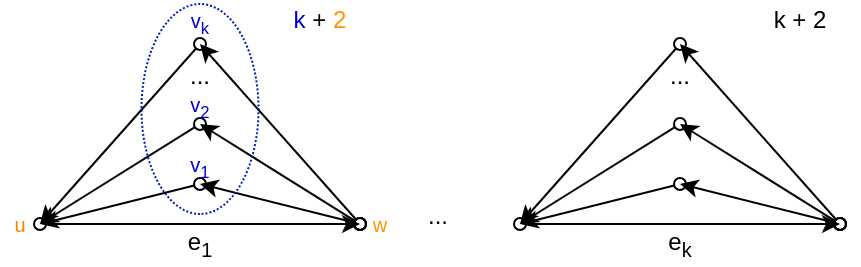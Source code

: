 <mxfile version="21.5.0" type="device">
  <diagram name="Seite-1" id="1lOM7LZerqZPnMOpxiHa">
    <mxGraphModel dx="569" dy="380" grid="1" gridSize="10" guides="1" tooltips="1" connect="1" arrows="1" fold="1" page="1" pageScale="1" pageWidth="827" pageHeight="1169" math="0" shadow="0">
      <root>
        <mxCell id="0" />
        <mxCell id="1" parent="0" />
        <mxCell id="12iBxm_VB4zqUITPJ39q-1" value="" style="endArrow=classic;html=1;rounded=0;endFill=1;startArrow=oval;startFill=0;" parent="1" edge="1">
          <mxGeometry width="50" height="50" relative="1" as="geometry">
            <mxPoint x="280" y="180" as="sourcePoint" />
            <mxPoint x="200" y="200" as="targetPoint" />
          </mxGeometry>
        </mxCell>
        <mxCell id="12iBxm_VB4zqUITPJ39q-2" value="" style="endArrow=classic;html=1;rounded=0;startArrow=oval;startFill=0;" parent="1" edge="1">
          <mxGeometry width="50" height="50" relative="1" as="geometry">
            <mxPoint x="360" y="200" as="sourcePoint" />
            <mxPoint x="280" y="180" as="targetPoint" />
          </mxGeometry>
        </mxCell>
        <mxCell id="12iBxm_VB4zqUITPJ39q-3" value="" style="endArrow=classic;html=1;rounded=0;startArrow=oval;startFill=0;strokeColor=default;snapToPoint=0;ignoreEdge=0;comic=0;enumerate=0;orthogonal=0;orthogonalLoop=0;flowAnimation=0;noJump=0;backgroundOutline=0;fixDash=0;anchorPointDirection=1;endFill=1;shadow=0;endSize=6;targetPerimeterSpacing=0;startSize=6;sourcePerimeterSpacing=0;" parent="1" edge="1">
          <mxGeometry width="50" height="50" relative="1" as="geometry">
            <mxPoint x="200" y="200" as="sourcePoint" />
            <mxPoint x="360" y="200" as="targetPoint" />
          </mxGeometry>
        </mxCell>
        <mxCell id="12iBxm_VB4zqUITPJ39q-5" value="e&lt;sub&gt;1&lt;/sub&gt;" style="text;strokeColor=none;align=center;fillColor=none;html=1;verticalAlign=middle;whiteSpace=wrap;rounded=0;" parent="1" vertex="1">
          <mxGeometry x="270" y="200" width="20" height="20" as="geometry" />
        </mxCell>
        <mxCell id="12iBxm_VB4zqUITPJ39q-9" value="" style="endArrow=classic;html=1;rounded=0;startArrow=oval;startFill=0;" parent="1" edge="1">
          <mxGeometry width="50" height="50" relative="1" as="geometry">
            <mxPoint x="360" y="200" as="sourcePoint" />
            <mxPoint x="280" y="150" as="targetPoint" />
          </mxGeometry>
        </mxCell>
        <mxCell id="12iBxm_VB4zqUITPJ39q-10" value="" style="endArrow=classic;html=1;rounded=0;endFill=1;startArrow=oval;startFill=0;" parent="1" edge="1">
          <mxGeometry width="50" height="50" relative="1" as="geometry">
            <mxPoint x="280" y="150" as="sourcePoint" />
            <mxPoint x="200" y="200" as="targetPoint" />
          </mxGeometry>
        </mxCell>
        <mxCell id="12iBxm_VB4zqUITPJ39q-11" value="" style="endArrow=classic;html=1;rounded=0;startArrow=oval;startFill=0;" parent="1" edge="1">
          <mxGeometry width="50" height="50" relative="1" as="geometry">
            <mxPoint x="360" y="200" as="sourcePoint" />
            <mxPoint x="280" y="110" as="targetPoint" />
          </mxGeometry>
        </mxCell>
        <mxCell id="12iBxm_VB4zqUITPJ39q-12" value="" style="endArrow=classic;html=1;rounded=0;endFill=1;startArrow=oval;startFill=0;" parent="1" edge="1">
          <mxGeometry width="50" height="50" relative="1" as="geometry">
            <mxPoint x="280" y="110" as="sourcePoint" />
            <mxPoint x="200" y="200" as="targetPoint" />
          </mxGeometry>
        </mxCell>
        <mxCell id="12iBxm_VB4zqUITPJ39q-13" value="..." style="text;strokeColor=none;align=center;fillColor=none;html=1;verticalAlign=middle;whiteSpace=wrap;rounded=0;" parent="1" vertex="1">
          <mxGeometry x="265" y="121.87" width="30" height="8.13" as="geometry" />
        </mxCell>
        <mxCell id="12iBxm_VB4zqUITPJ39q-14" value="" style="ellipse;whiteSpace=wrap;html=1;rotation=90;fillColor=none;dashed=1;dashPattern=1 1;strokeColor=#001DBC;fontColor=#ffffff;" parent="1" vertex="1">
          <mxGeometry x="227.5" y="113.24" width="105" height="58.52" as="geometry" />
        </mxCell>
        <mxCell id="12iBxm_VB4zqUITPJ39q-16" value="&lt;span style=&quot;caret-color: rgb(0, 0, 255);&quot;&gt;&lt;font color=&quot;#0000cc&quot;&gt;k &lt;/font&gt;+&lt;font color=&quot;#0000cc&quot;&gt; &lt;/font&gt;&lt;font color=&quot;#ff9300&quot;&gt;2&lt;/font&gt;&lt;/span&gt;" style="text;strokeColor=none;align=center;fillColor=none;html=1;verticalAlign=middle;whiteSpace=wrap;rounded=0;" parent="1" vertex="1">
          <mxGeometry x="320" y="92.2" width="40" height="11.87" as="geometry" />
        </mxCell>
        <mxCell id="mi22OaL5r2FWR6us9zC6-1" value="&lt;font color=&quot;#ff8000&quot; style=&quot;font-size: 10px;&quot;&gt;u&lt;/font&gt;" style="text;strokeColor=none;align=center;fillColor=none;html=1;verticalAlign=middle;whiteSpace=wrap;rounded=0;" parent="1" vertex="1">
          <mxGeometry x="180" y="190" width="20" height="20" as="geometry" />
        </mxCell>
        <mxCell id="mi22OaL5r2FWR6us9zC6-2" value="&lt;font size=&quot;1&quot; color=&quot;#ff9300&quot;&gt;&lt;span style=&quot;caret-color: rgb(255, 147, 0);&quot;&gt;w&lt;/span&gt;&lt;/font&gt;" style="text;strokeColor=none;align=center;fillColor=none;html=1;verticalAlign=middle;whiteSpace=wrap;rounded=0;" parent="1" vertex="1">
          <mxGeometry x="360" y="190" width="20" height="20" as="geometry" />
        </mxCell>
        <mxCell id="mi22OaL5r2FWR6us9zC6-3" value="&lt;font style=&quot;font-size: 10px;&quot;&gt;v&lt;sub&gt;1&lt;/sub&gt;&lt;/font&gt;" style="text;strokeColor=none;align=center;fillColor=none;html=1;verticalAlign=middle;whiteSpace=wrap;rounded=0;fontColor=#0000CC;" parent="1" vertex="1">
          <mxGeometry x="270" y="160" width="20" height="20" as="geometry" />
        </mxCell>
        <mxCell id="mi22OaL5r2FWR6us9zC6-4" value="&lt;font size=&quot;1&quot;&gt;v&lt;sub&gt;2&lt;/sub&gt;&lt;/font&gt;" style="text;strokeColor=none;align=center;fillColor=none;html=1;verticalAlign=middle;whiteSpace=wrap;rounded=0;fontColor=#0000CC;" parent="1" vertex="1">
          <mxGeometry x="270" y="130" width="20" height="20" as="geometry" />
        </mxCell>
        <mxCell id="mi22OaL5r2FWR6us9zC6-5" value="&lt;font size=&quot;1&quot;&gt;v&lt;sub&gt;k&lt;/sub&gt;&lt;/font&gt;" style="text;strokeColor=none;align=center;fillColor=none;html=1;verticalAlign=middle;whiteSpace=wrap;rounded=0;fontColor=#0000CC;" parent="1" vertex="1">
          <mxGeometry x="270" y="88.13" width="20" height="20" as="geometry" />
        </mxCell>
        <mxCell id="sM7RQ8VBhMA7z35c0zFS-38" value="" style="endArrow=classic;html=1;rounded=0;endFill=1;startArrow=oval;startFill=0;" edge="1" parent="1">
          <mxGeometry width="50" height="50" relative="1" as="geometry">
            <mxPoint x="520" y="180" as="sourcePoint" />
            <mxPoint x="440" y="200" as="targetPoint" />
          </mxGeometry>
        </mxCell>
        <mxCell id="sM7RQ8VBhMA7z35c0zFS-39" value="" style="endArrow=classic;html=1;rounded=0;startArrow=oval;startFill=0;" edge="1" parent="1">
          <mxGeometry width="50" height="50" relative="1" as="geometry">
            <mxPoint x="600" y="200" as="sourcePoint" />
            <mxPoint x="520" y="180" as="targetPoint" />
          </mxGeometry>
        </mxCell>
        <mxCell id="sM7RQ8VBhMA7z35c0zFS-40" value="" style="endArrow=classic;html=1;rounded=0;startArrow=oval;startFill=0;strokeColor=default;snapToPoint=0;ignoreEdge=0;comic=0;enumerate=0;orthogonal=0;orthogonalLoop=0;flowAnimation=0;noJump=0;backgroundOutline=0;fixDash=0;anchorPointDirection=1;endFill=1;shadow=0;endSize=6;targetPerimeterSpacing=0;startSize=6;sourcePerimeterSpacing=0;" edge="1" parent="1">
          <mxGeometry width="50" height="50" relative="1" as="geometry">
            <mxPoint x="440" y="200" as="sourcePoint" />
            <mxPoint x="600" y="200" as="targetPoint" />
          </mxGeometry>
        </mxCell>
        <mxCell id="sM7RQ8VBhMA7z35c0zFS-41" value="e&lt;sub&gt;k&lt;/sub&gt;" style="text;strokeColor=none;align=center;fillColor=none;html=1;verticalAlign=middle;whiteSpace=wrap;rounded=0;" vertex="1" parent="1">
          <mxGeometry x="510" y="200" width="20" height="20" as="geometry" />
        </mxCell>
        <mxCell id="sM7RQ8VBhMA7z35c0zFS-42" value="" style="endArrow=classic;html=1;rounded=0;startArrow=oval;startFill=0;" edge="1" parent="1">
          <mxGeometry width="50" height="50" relative="1" as="geometry">
            <mxPoint x="600" y="200" as="sourcePoint" />
            <mxPoint x="520" y="150" as="targetPoint" />
          </mxGeometry>
        </mxCell>
        <mxCell id="sM7RQ8VBhMA7z35c0zFS-43" value="" style="endArrow=classic;html=1;rounded=0;endFill=1;startArrow=oval;startFill=0;" edge="1" parent="1">
          <mxGeometry width="50" height="50" relative="1" as="geometry">
            <mxPoint x="520" y="150" as="sourcePoint" />
            <mxPoint x="440" y="200" as="targetPoint" />
          </mxGeometry>
        </mxCell>
        <mxCell id="sM7RQ8VBhMA7z35c0zFS-44" value="" style="endArrow=classic;html=1;rounded=0;startArrow=oval;startFill=0;" edge="1" parent="1">
          <mxGeometry width="50" height="50" relative="1" as="geometry">
            <mxPoint x="600" y="200" as="sourcePoint" />
            <mxPoint x="520" y="110" as="targetPoint" />
          </mxGeometry>
        </mxCell>
        <mxCell id="sM7RQ8VBhMA7z35c0zFS-45" value="" style="endArrow=classic;html=1;rounded=0;endFill=1;startArrow=oval;startFill=0;" edge="1" parent="1">
          <mxGeometry width="50" height="50" relative="1" as="geometry">
            <mxPoint x="520" y="110" as="sourcePoint" />
            <mxPoint x="440" y="200" as="targetPoint" />
          </mxGeometry>
        </mxCell>
        <mxCell id="sM7RQ8VBhMA7z35c0zFS-46" value="..." style="text;strokeColor=none;align=center;fillColor=none;html=1;verticalAlign=middle;whiteSpace=wrap;rounded=0;" vertex="1" parent="1">
          <mxGeometry x="505" y="121.87" width="30" height="8.13" as="geometry" />
        </mxCell>
        <mxCell id="sM7RQ8VBhMA7z35c0zFS-48" value="&lt;span style=&quot;caret-color: rgb(0, 0, 255);&quot;&gt;k + 2&lt;/span&gt;" style="text;strokeColor=none;align=center;fillColor=none;html=1;verticalAlign=middle;whiteSpace=wrap;rounded=0;" vertex="1" parent="1">
          <mxGeometry x="560" y="92.2" width="40" height="11.87" as="geometry" />
        </mxCell>
        <mxCell id="sM7RQ8VBhMA7z35c0zFS-53" value="..." style="text;strokeColor=none;align=center;fillColor=none;html=1;verticalAlign=middle;whiteSpace=wrap;rounded=0;" vertex="1" parent="1">
          <mxGeometry x="384" y="191.87" width="30" height="8.13" as="geometry" />
        </mxCell>
      </root>
    </mxGraphModel>
  </diagram>
</mxfile>
